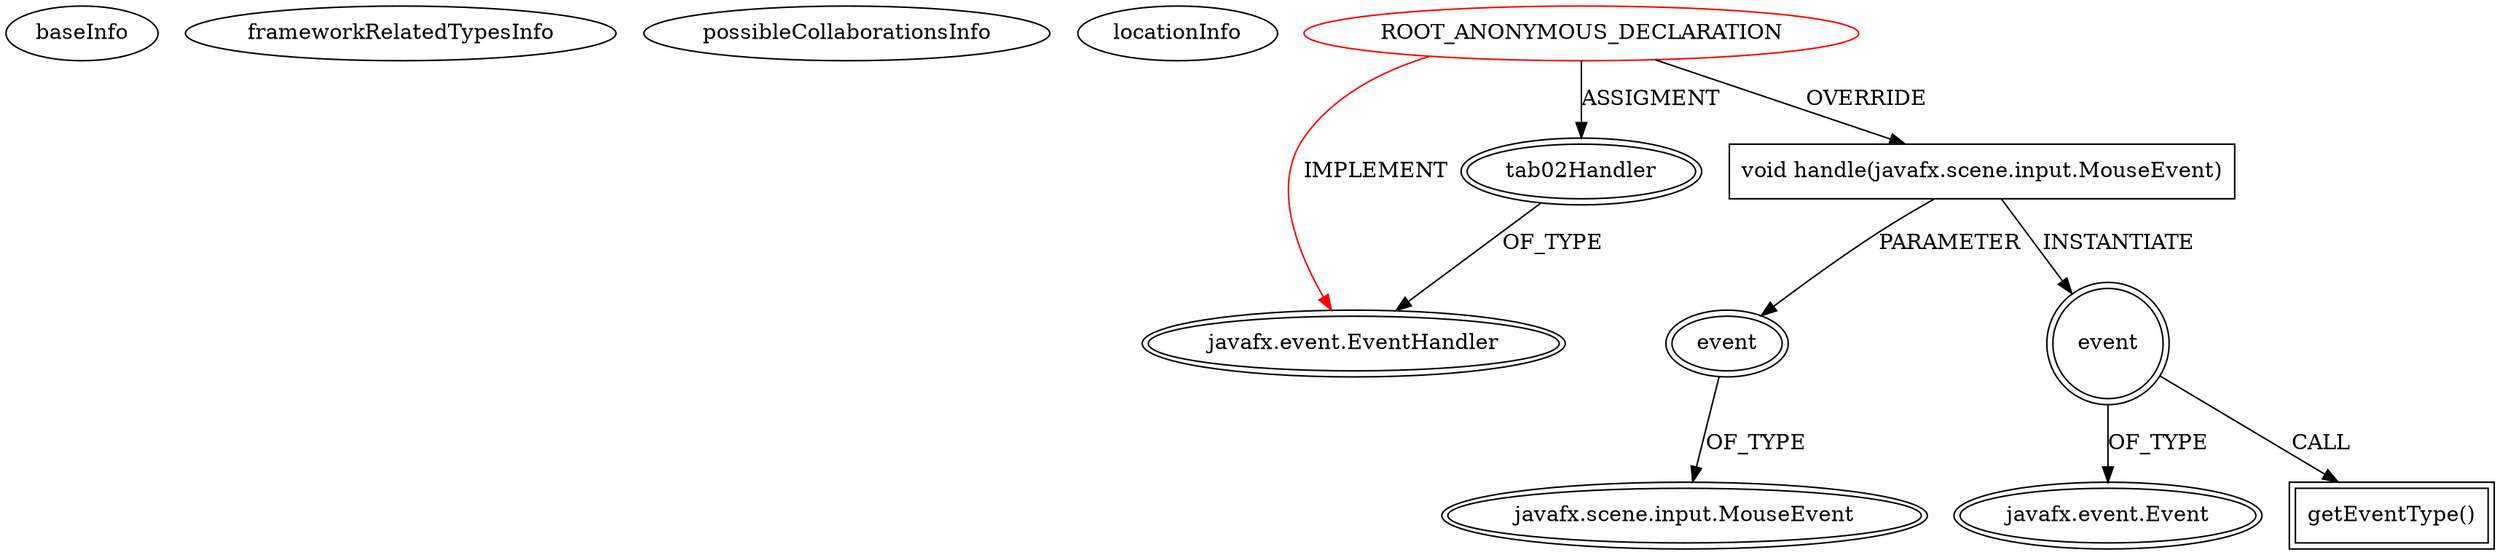 digraph {
baseInfo[graphId=3138,category="extension_graph",isAnonymous=true,possibleRelation=false]
frameworkRelatedTypesInfo[0="javafx.event.EventHandler"]
possibleCollaborationsInfo[]
locationInfo[projectName="iloop-kiosk-KIOSK-Project",filePath="/iloop-kiosk-KIOSK-Project/KIOSK-Project-master/src/oit/iloop/kiosk/kiosk_main/KioskMainController.java",contextSignature="KioskMainController",graphId="3138"]
0[label="ROOT_ANONYMOUS_DECLARATION",vertexType="ROOT_ANONYMOUS_DECLARATION",isFrameworkType=false,color=red]
1[label="javafx.event.EventHandler",vertexType="FRAMEWORK_INTERFACE_TYPE",isFrameworkType=true,peripheries=2]
2[label="tab02Handler",vertexType="OUTSIDE_VARIABLE_EXPRESION",isFrameworkType=true,peripheries=2]
4[label="void handle(javafx.scene.input.MouseEvent)",vertexType="OVERRIDING_METHOD_DECLARATION",isFrameworkType=false,shape=box]
5[label="event",vertexType="PARAMETER_DECLARATION",isFrameworkType=true,peripheries=2]
6[label="javafx.scene.input.MouseEvent",vertexType="FRAMEWORK_CLASS_TYPE",isFrameworkType=true,peripheries=2]
7[label="event",vertexType="VARIABLE_EXPRESION",isFrameworkType=true,peripheries=2,shape=circle]
9[label="javafx.event.Event",vertexType="FRAMEWORK_CLASS_TYPE",isFrameworkType=true,peripheries=2]
8[label="getEventType()",vertexType="INSIDE_CALL",isFrameworkType=true,peripheries=2,shape=box]
0->1[label="IMPLEMENT",color=red]
0->2[label="ASSIGMENT"]
2->1[label="OF_TYPE"]
0->4[label="OVERRIDE"]
5->6[label="OF_TYPE"]
4->5[label="PARAMETER"]
4->7[label="INSTANTIATE"]
7->9[label="OF_TYPE"]
7->8[label="CALL"]
}
